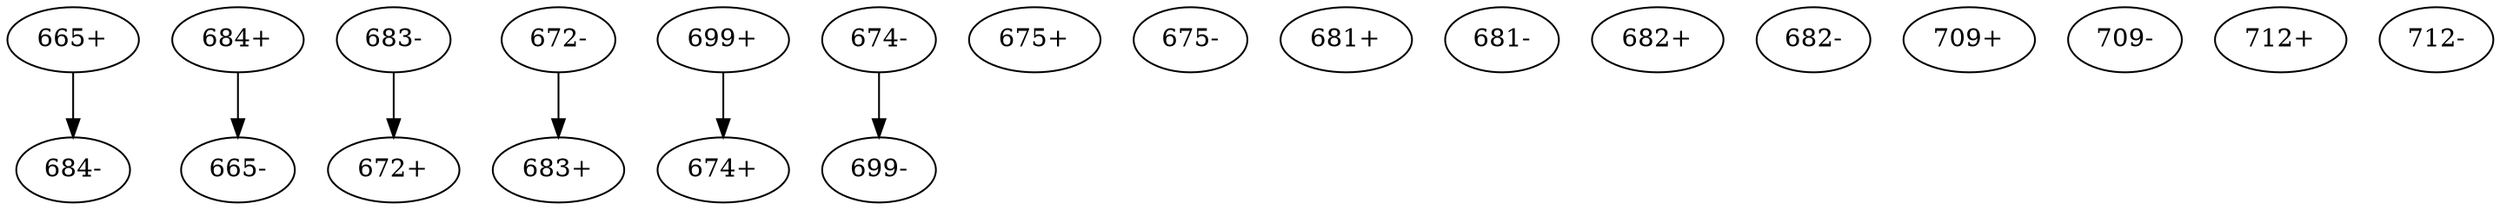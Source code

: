 digraph adj {
graph [k=30]
edge [d=-29]
"665+" [l=7313]
"665-" [l=7313]
"672+" [l=5845]
"672-" [l=5845]
"674+" [l=7911]
"674-" [l=7911]
"675+" [l=8333]
"675-" [l=8333]
"681+" [l=2125]
"681-" [l=2125]
"682+" [l=2671]
"682-" [l=2671]
"683+" [l=10589]
"683-" [l=10589]
"684+" [l=1510]
"684-" [l=1510]
"699+" [l=14868]
"699-" [l=14868]
"709+" [l=15713]
"709-" [l=15713]
"712+" [l=8329]
"712-" [l=8329]
"665+" -> "684-" [d=-178 e=0.0 n=24]
"672-" -> "683+" [d=16 e=3.8 n=30]
"674-" -> "699-" [d=-5 e=4.9 n=18]
"683-" -> "672+" [d=16 e=3.8 n=30]
"684+" -> "665-" [d=-178 e=0.0 n=24]
"699+" -> "674+" [d=-5 e=4.9 n=18]
}
